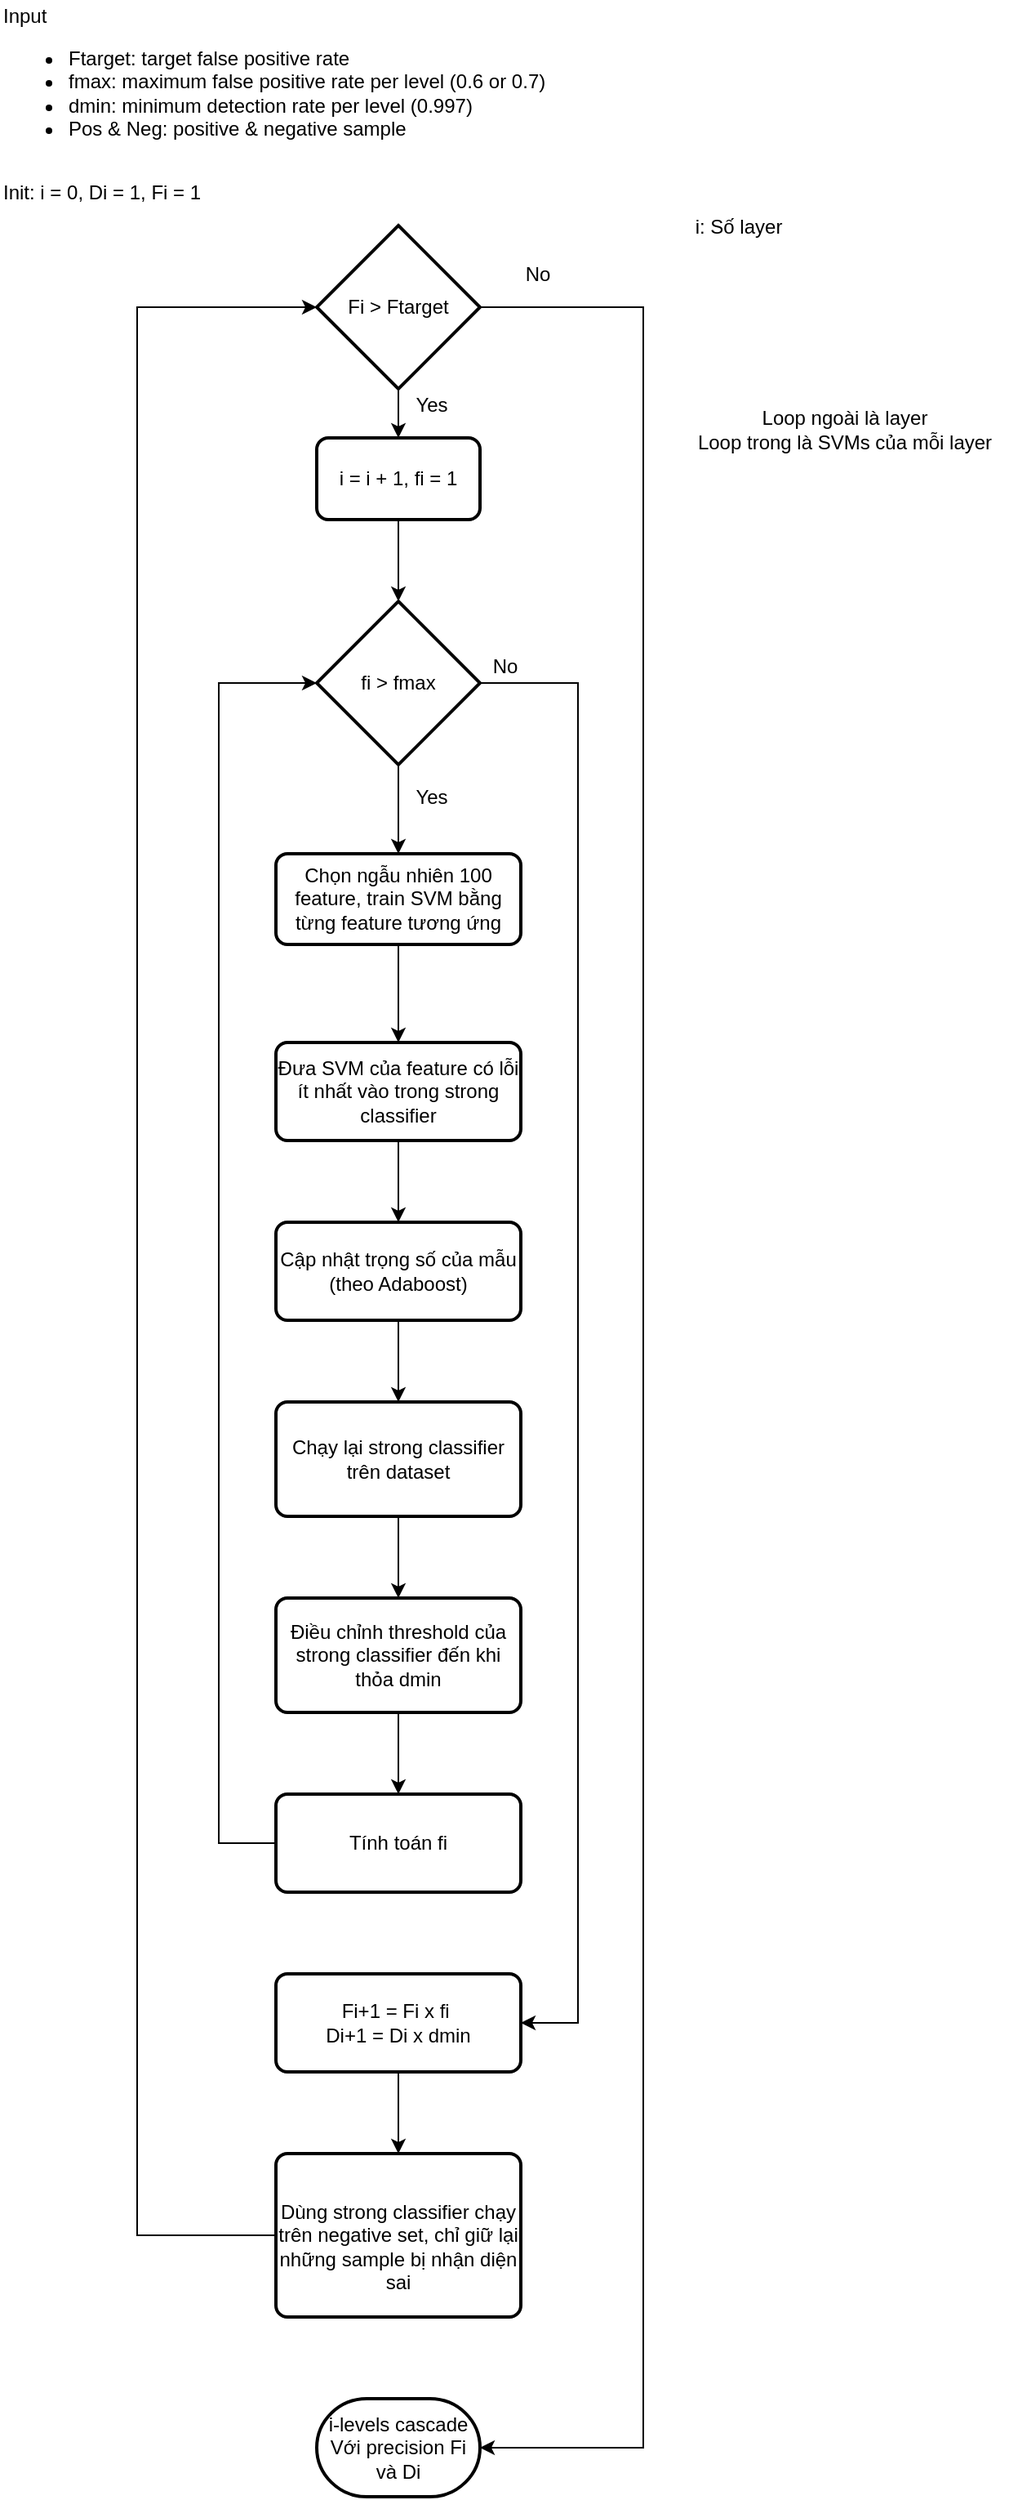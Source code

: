 <mxfile version="13.1.11"><diagram id="78-fPfr8i8Ec7IfLUiPL" name="Page-1"><mxGraphModel dx="1113" dy="604" grid="1" gridSize="10" guides="1" tooltips="1" connect="1" arrows="1" fold="1" page="1" pageScale="1" pageWidth="1169" pageHeight="1654" math="0" shadow="0"><root><mxCell id="2NiYzO87Y7d855k15R9Y-0"/><mxCell id="2NiYzO87Y7d855k15R9Y-1" parent="2NiYzO87Y7d855k15R9Y-0"/><mxCell id="CRCPsOs2LNjvx_wfOc_B-1" value="Input&lt;br&gt;&lt;ul&gt;&lt;li&gt;Ftarget: target false positive rate&lt;/li&gt;&lt;li&gt;fmax: maximum false positive rate per level (0.6 or 0.7)&lt;/li&gt;&lt;li&gt;dmin: minimum detection rate per level (0.997)&lt;/li&gt;&lt;li&gt;Pos &amp;amp; Neg: positive &amp;amp; negative sample&lt;/li&gt;&lt;/ul&gt;" style="text;html=1;align=left;verticalAlign=middle;resizable=0;points=[];autosize=1;" vertex="1" parent="2NiYzO87Y7d855k15R9Y-1"><mxGeometry x="136" y="62" width="350" height="100" as="geometry"/></mxCell><mxCell id="CRCPsOs2LNjvx_wfOc_B-3" value="Init: i = 0, Di = 1, Fi = 1" style="text;html=1;align=left;verticalAlign=middle;resizable=0;points=[];autosize=1;" vertex="1" parent="2NiYzO87Y7d855k15R9Y-1"><mxGeometry x="136" y="170" width="140" height="20" as="geometry"/></mxCell><mxCell id="CRCPsOs2LNjvx_wfOc_B-16" value="" style="edgeStyle=orthogonalEdgeStyle;rounded=0;orthogonalLoop=1;jettySize=auto;html=1;" edge="1" parent="2NiYzO87Y7d855k15R9Y-1" source="CRCPsOs2LNjvx_wfOc_B-5" target="CRCPsOs2LNjvx_wfOc_B-6"><mxGeometry relative="1" as="geometry"/></mxCell><mxCell id="CRCPsOs2LNjvx_wfOc_B-33" style="edgeStyle=orthogonalEdgeStyle;rounded=0;orthogonalLoop=1;jettySize=auto;html=1;exitX=1;exitY=0.5;exitDx=0;exitDy=0;exitPerimeter=0;entryX=1;entryY=0.5;entryDx=0;entryDy=0;entryPerimeter=0;" edge="1" parent="2NiYzO87Y7d855k15R9Y-1" source="CRCPsOs2LNjvx_wfOc_B-5" target="CRCPsOs2LNjvx_wfOc_B-31"><mxGeometry relative="1" as="geometry"><Array as="points"><mxPoint x="530" y="250"/><mxPoint x="530" y="1560"/></Array></mxGeometry></mxCell><mxCell id="CRCPsOs2LNjvx_wfOc_B-5" value="Fi &amp;gt; Ftarget" style="strokeWidth=2;html=1;shape=mxgraph.flowchart.decision;whiteSpace=wrap;" vertex="1" parent="2NiYzO87Y7d855k15R9Y-1"><mxGeometry x="330" y="200" width="100" height="100" as="geometry"/></mxCell><mxCell id="CRCPsOs2LNjvx_wfOc_B-18" value="" style="edgeStyle=orthogonalEdgeStyle;rounded=0;orthogonalLoop=1;jettySize=auto;html=1;" edge="1" parent="2NiYzO87Y7d855k15R9Y-1" source="CRCPsOs2LNjvx_wfOc_B-6" target="CRCPsOs2LNjvx_wfOc_B-7"><mxGeometry relative="1" as="geometry"/></mxCell><mxCell id="CRCPsOs2LNjvx_wfOc_B-6" value="i = i + 1, fi = 1" style="rounded=1;whiteSpace=wrap;html=1;absoluteArcSize=1;arcSize=14;strokeWidth=2;" vertex="1" parent="2NiYzO87Y7d855k15R9Y-1"><mxGeometry x="330" y="330" width="100" height="50" as="geometry"/></mxCell><mxCell id="CRCPsOs2LNjvx_wfOc_B-20" value="" style="edgeStyle=orthogonalEdgeStyle;rounded=0;orthogonalLoop=1;jettySize=auto;html=1;" edge="1" parent="2NiYzO87Y7d855k15R9Y-1" source="CRCPsOs2LNjvx_wfOc_B-7" target="CRCPsOs2LNjvx_wfOc_B-8"><mxGeometry relative="1" as="geometry"/></mxCell><mxCell id="CRCPsOs2LNjvx_wfOc_B-40" style="edgeStyle=orthogonalEdgeStyle;rounded=0;orthogonalLoop=1;jettySize=auto;html=1;exitX=1;exitY=0.5;exitDx=0;exitDy=0;exitPerimeter=0;entryX=1;entryY=0.5;entryDx=0;entryDy=0;" edge="1" parent="2NiYzO87Y7d855k15R9Y-1" source="CRCPsOs2LNjvx_wfOc_B-7" target="CRCPsOs2LNjvx_wfOc_B-14"><mxGeometry relative="1" as="geometry"><Array as="points"><mxPoint x="490" y="480"/><mxPoint x="490" y="1300"/></Array></mxGeometry></mxCell><mxCell id="CRCPsOs2LNjvx_wfOc_B-7" value="fi &amp;gt; fmax" style="strokeWidth=2;html=1;shape=mxgraph.flowchart.decision;whiteSpace=wrap;" vertex="1" parent="2NiYzO87Y7d855k15R9Y-1"><mxGeometry x="330" y="430" width="100" height="100" as="geometry"/></mxCell><mxCell id="CRCPsOs2LNjvx_wfOc_B-21" value="" style="edgeStyle=orthogonalEdgeStyle;rounded=0;orthogonalLoop=1;jettySize=auto;html=1;" edge="1" parent="2NiYzO87Y7d855k15R9Y-1" source="CRCPsOs2LNjvx_wfOc_B-8" target="CRCPsOs2LNjvx_wfOc_B-9"><mxGeometry relative="1" as="geometry"/></mxCell><mxCell id="CRCPsOs2LNjvx_wfOc_B-8" value="Chọn ngẫu nhiên 100 feature, train SVM bằng từng feature tương ứng" style="rounded=1;whiteSpace=wrap;html=1;absoluteArcSize=1;arcSize=14;strokeWidth=2;" vertex="1" parent="2NiYzO87Y7d855k15R9Y-1"><mxGeometry x="305" y="584.5" width="150" height="55.5" as="geometry"/></mxCell><mxCell id="CRCPsOs2LNjvx_wfOc_B-22" value="" style="edgeStyle=orthogonalEdgeStyle;rounded=0;orthogonalLoop=1;jettySize=auto;html=1;" edge="1" parent="2NiYzO87Y7d855k15R9Y-1" source="CRCPsOs2LNjvx_wfOc_B-9" target="CRCPsOs2LNjvx_wfOc_B-10"><mxGeometry relative="1" as="geometry"/></mxCell><mxCell id="CRCPsOs2LNjvx_wfOc_B-9" value="Đưa SVM của feature có lỗi ít nhất vào trong strong classifier" style="rounded=1;whiteSpace=wrap;html=1;absoluteArcSize=1;arcSize=14;strokeWidth=2;" vertex="1" parent="2NiYzO87Y7d855k15R9Y-1"><mxGeometry x="305" y="700" width="150" height="60" as="geometry"/></mxCell><mxCell id="CRCPsOs2LNjvx_wfOc_B-23" value="" style="edgeStyle=orthogonalEdgeStyle;rounded=0;orthogonalLoop=1;jettySize=auto;html=1;" edge="1" parent="2NiYzO87Y7d855k15R9Y-1" source="CRCPsOs2LNjvx_wfOc_B-10" target="CRCPsOs2LNjvx_wfOc_B-11"><mxGeometry relative="1" as="geometry"/></mxCell><mxCell id="CRCPsOs2LNjvx_wfOc_B-10" value="Cập nhật trọng số của mẫu (theo Adaboost)" style="rounded=1;whiteSpace=wrap;html=1;absoluteArcSize=1;arcSize=14;strokeWidth=2;" vertex="1" parent="2NiYzO87Y7d855k15R9Y-1"><mxGeometry x="305" y="810" width="150" height="60" as="geometry"/></mxCell><mxCell id="CRCPsOs2LNjvx_wfOc_B-24" value="" style="edgeStyle=orthogonalEdgeStyle;rounded=0;orthogonalLoop=1;jettySize=auto;html=1;" edge="1" parent="2NiYzO87Y7d855k15R9Y-1" source="CRCPsOs2LNjvx_wfOc_B-11" target="CRCPsOs2LNjvx_wfOc_B-12"><mxGeometry relative="1" as="geometry"/></mxCell><mxCell id="CRCPsOs2LNjvx_wfOc_B-11" value="Chạy lại strong classifier trên dataset" style="rounded=1;whiteSpace=wrap;html=1;absoluteArcSize=1;arcSize=14;strokeWidth=2;" vertex="1" parent="2NiYzO87Y7d855k15R9Y-1"><mxGeometry x="305" y="920" width="150" height="70" as="geometry"/></mxCell><mxCell id="CRCPsOs2LNjvx_wfOc_B-25" value="" style="edgeStyle=orthogonalEdgeStyle;rounded=0;orthogonalLoop=1;jettySize=auto;html=1;" edge="1" parent="2NiYzO87Y7d855k15R9Y-1" source="CRCPsOs2LNjvx_wfOc_B-12" target="CRCPsOs2LNjvx_wfOc_B-13"><mxGeometry relative="1" as="geometry"/></mxCell><mxCell id="CRCPsOs2LNjvx_wfOc_B-12" value="Điều chỉnh threshold của strong classifier đến khi thỏa dmin" style="rounded=1;whiteSpace=wrap;html=1;absoluteArcSize=1;arcSize=14;strokeWidth=2;" vertex="1" parent="2NiYzO87Y7d855k15R9Y-1"><mxGeometry x="305" y="1040" width="150" height="70" as="geometry"/></mxCell><mxCell id="CRCPsOs2LNjvx_wfOc_B-42" style="edgeStyle=orthogonalEdgeStyle;rounded=0;orthogonalLoop=1;jettySize=auto;html=1;exitX=0;exitY=0.5;exitDx=0;exitDy=0;entryX=0;entryY=0.5;entryDx=0;entryDy=0;entryPerimeter=0;" edge="1" parent="2NiYzO87Y7d855k15R9Y-1" source="CRCPsOs2LNjvx_wfOc_B-13" target="CRCPsOs2LNjvx_wfOc_B-7"><mxGeometry relative="1" as="geometry"><Array as="points"><mxPoint x="270" y="1190"/><mxPoint x="270" y="480"/></Array></mxGeometry></mxCell><mxCell id="CRCPsOs2LNjvx_wfOc_B-13" value="Tính toán fi" style="rounded=1;whiteSpace=wrap;html=1;absoluteArcSize=1;arcSize=14;strokeWidth=2;" vertex="1" parent="2NiYzO87Y7d855k15R9Y-1"><mxGeometry x="305" y="1160" width="150" height="60" as="geometry"/></mxCell><mxCell id="CRCPsOs2LNjvx_wfOc_B-27" value="" style="edgeStyle=orthogonalEdgeStyle;rounded=0;orthogonalLoop=1;jettySize=auto;html=1;" edge="1" parent="2NiYzO87Y7d855k15R9Y-1" source="CRCPsOs2LNjvx_wfOc_B-14" target="CRCPsOs2LNjvx_wfOc_B-15"><mxGeometry relative="1" as="geometry"/></mxCell><mxCell id="CRCPsOs2LNjvx_wfOc_B-14" value="Fi+1 = Fi x fi&amp;nbsp;&lt;br&gt;Di+1 = Di x dmin" style="rounded=1;whiteSpace=wrap;html=1;absoluteArcSize=1;arcSize=14;strokeWidth=2;" vertex="1" parent="2NiYzO87Y7d855k15R9Y-1"><mxGeometry x="305" y="1270" width="150" height="60" as="geometry"/></mxCell><mxCell id="CRCPsOs2LNjvx_wfOc_B-39" style="edgeStyle=orthogonalEdgeStyle;rounded=0;orthogonalLoop=1;jettySize=auto;html=1;exitX=0;exitY=0.5;exitDx=0;exitDy=0;entryX=0;entryY=0.5;entryDx=0;entryDy=0;entryPerimeter=0;" edge="1" parent="2NiYzO87Y7d855k15R9Y-1" source="CRCPsOs2LNjvx_wfOc_B-15" target="CRCPsOs2LNjvx_wfOc_B-5"><mxGeometry relative="1" as="geometry"><Array as="points"><mxPoint x="220" y="1430"/><mxPoint x="220" y="250"/></Array></mxGeometry></mxCell><mxCell id="CRCPsOs2LNjvx_wfOc_B-15" value="&lt;br&gt;Dùng strong classifier chạy trên negative set, chỉ giữ lại những sample bị nhận diện sai" style="rounded=1;whiteSpace=wrap;html=1;absoluteArcSize=1;arcSize=14;strokeWidth=2;" vertex="1" parent="2NiYzO87Y7d855k15R9Y-1"><mxGeometry x="305" y="1380" width="150" height="100" as="geometry"/></mxCell><mxCell id="CRCPsOs2LNjvx_wfOc_B-17" value="Yes" style="text;html=1;align=center;verticalAlign=middle;resizable=0;points=[];autosize=1;" vertex="1" parent="2NiYzO87Y7d855k15R9Y-1"><mxGeometry x="380" y="300" width="40" height="20" as="geometry"/></mxCell><mxCell id="CRCPsOs2LNjvx_wfOc_B-31" value="i-levels cascade&lt;br&gt;Với precision Fi và Di" style="strokeWidth=2;html=1;shape=mxgraph.flowchart.terminator;whiteSpace=wrap;" vertex="1" parent="2NiYzO87Y7d855k15R9Y-1"><mxGeometry x="330" y="1530" width="100" height="60" as="geometry"/></mxCell><mxCell id="CRCPsOs2LNjvx_wfOc_B-32" value="i: Số layer" style="text;html=1;align=center;verticalAlign=middle;resizable=0;points=[];autosize=1;" vertex="1" parent="2NiYzO87Y7d855k15R9Y-1"><mxGeometry x="553" y="191" width="70" height="20" as="geometry"/></mxCell><mxCell id="CRCPsOs2LNjvx_wfOc_B-34" value="No" style="text;html=1;align=center;verticalAlign=middle;resizable=0;points=[];autosize=1;" vertex="1" parent="2NiYzO87Y7d855k15R9Y-1"><mxGeometry x="450" y="220" width="30" height="20" as="geometry"/></mxCell><mxCell id="CRCPsOs2LNjvx_wfOc_B-36" value="Loop ngoài là layer&lt;br&gt;Loop trong là SVMs của mỗi layer" style="text;html=1;align=center;verticalAlign=middle;resizable=0;points=[];autosize=1;" vertex="1" parent="2NiYzO87Y7d855k15R9Y-1"><mxGeometry x="553" y="310" width="200" height="30" as="geometry"/></mxCell><mxCell id="CRCPsOs2LNjvx_wfOc_B-37" value="Yes" style="text;html=1;align=center;verticalAlign=middle;resizable=0;points=[];autosize=1;" vertex="1" parent="2NiYzO87Y7d855k15R9Y-1"><mxGeometry x="380" y="540" width="40" height="20" as="geometry"/></mxCell><mxCell id="CRCPsOs2LNjvx_wfOc_B-41" value="No" style="text;html=1;align=center;verticalAlign=middle;resizable=0;points=[];autosize=1;" vertex="1" parent="2NiYzO87Y7d855k15R9Y-1"><mxGeometry x="430" y="460" width="30" height="20" as="geometry"/></mxCell></root></mxGraphModel></diagram></mxfile>